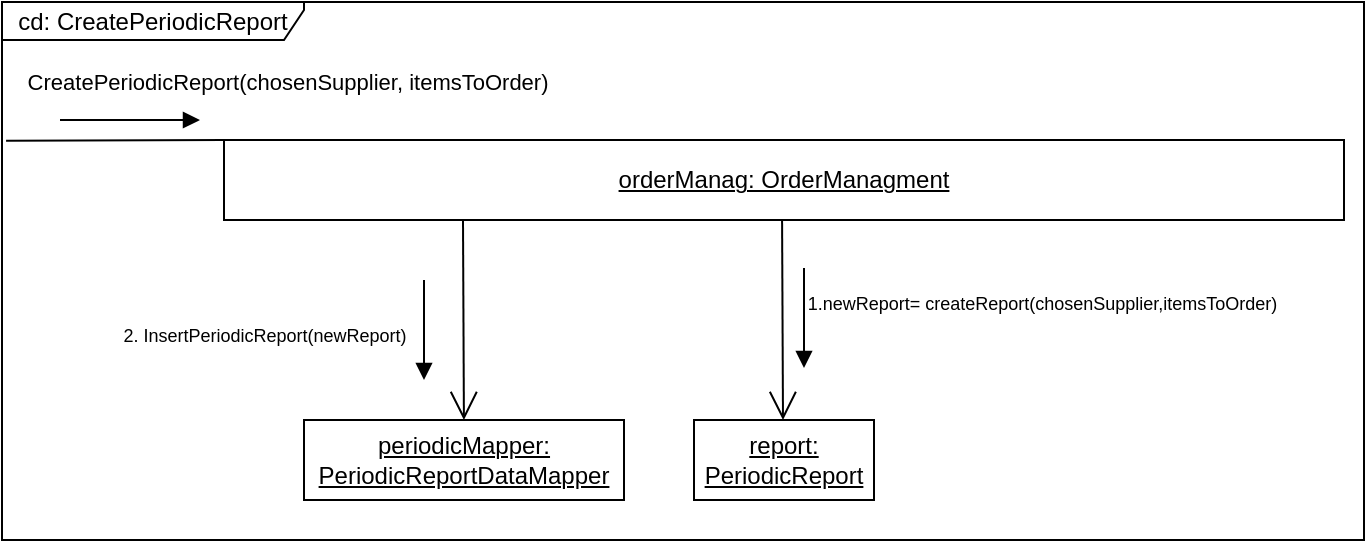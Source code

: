 <mxfile version="21.2.3" type="onedrive">
  <diagram name="Page-1" id="2YBvvXClWsGukQMizWep">
    <mxGraphModel grid="1" page="1" gridSize="10" guides="1" tooltips="1" connect="1" arrows="1" fold="1" pageScale="1" pageWidth="850" pageHeight="1100" math="0" shadow="0">
      <root>
        <mxCell id="0" />
        <mxCell id="1" parent="0" />
        <mxCell id="vbn1vjWYSr6YsiNQEqlZ-1" value="cd: CreatePeriodicReport" style="shape=umlFrame;whiteSpace=wrap;html=1;pointerEvents=0;width=151;height=19;" vertex="1" parent="1">
          <mxGeometry x="9" y="11" width="681" height="269" as="geometry" />
        </mxCell>
        <mxCell id="vbn1vjWYSr6YsiNQEqlZ-34" style="edgeStyle=none;rounded=0;orthogonalLoop=1;jettySize=auto;html=1;exitX=0.003;exitY=0.258;exitDx=0;exitDy=0;endArrow=none;endFill=0;entryX=0;entryY=0;entryDx=0;entryDy=0;exitPerimeter=0;" edge="1" parent="1" source="vbn1vjWYSr6YsiNQEqlZ-1" target="vbn1vjWYSr6YsiNQEqlZ-33">
          <mxGeometry relative="1" as="geometry">
            <mxPoint x="190" y="101" as="sourcePoint" />
          </mxGeometry>
        </mxCell>
        <mxCell id="vbn1vjWYSr6YsiNQEqlZ-33" value="&lt;u&gt;orderManag: OrderManagment&lt;/u&gt;" style="html=1;whiteSpace=wrap;" vertex="1" parent="1">
          <mxGeometry x="120" y="80" width="560" height="40" as="geometry" />
        </mxCell>
        <mxCell id="vbn1vjWYSr6YsiNQEqlZ-38" value="&amp;nbsp;CreatePeriodicReport(chosenSupplier, itemsToOrder)" style="html=1;verticalAlign=bottom;endArrow=block;edgeStyle=orthogonalEdgeStyle;elbow=vertical;strokeColor=default;curved=1;shadow=0;" edge="1" parent="1">
          <mxGeometry x="1" y="43" width="80" relative="1" as="geometry">
            <mxPoint x="38" y="70" as="sourcePoint" />
            <mxPoint x="108" y="70" as="targetPoint" />
            <mxPoint x="42" y="33" as="offset" />
          </mxGeometry>
        </mxCell>
        <mxCell id="b_EOlRfTBCnej66tszE1-6" value="&lt;u&gt;report: PeriodicReport&lt;/u&gt;" style="html=1;whiteSpace=wrap;" vertex="1" parent="1">
          <mxGeometry x="355" y="220" width="90" height="40" as="geometry" />
        </mxCell>
        <mxCell id="b_EOlRfTBCnej66tszE1-7" value="&lt;font style=&quot;font-size: 9px;&quot;&gt;1.newReport= createReport(chosenSupplier,itemsToOrder)&amp;nbsp;&lt;br&gt;&lt;/font&gt;" style="html=1;verticalAlign=bottom;endArrow=block;edgeStyle=elbowEdgeStyle;elbow=vertical;curved=0;rounded=0;" edge="1" parent="1">
          <mxGeometry x="0.4" y="120" width="80" relative="1" as="geometry">
            <mxPoint x="410" y="174" as="sourcePoint" />
            <mxPoint x="410" y="194" as="targetPoint" />
            <mxPoint as="offset" />
            <Array as="points">
              <mxPoint x="410" y="144" />
            </Array>
          </mxGeometry>
        </mxCell>
        <mxCell id="32PVf8lMRdH4sY9uikPj-1" value="" style="endArrow=open;endFill=1;endSize=12;html=1;rounded=0;entryX=0.25;entryY=0;entryDx=0;entryDy=0;exitX=0.459;exitY=1;exitDx=0;exitDy=0;exitPerimeter=0;" edge="1" parent="1">
          <mxGeometry width="160" relative="1" as="geometry">
            <mxPoint x="399.04" y="120" as="sourcePoint" />
            <mxPoint x="399.5" y="220" as="targetPoint" />
          </mxGeometry>
        </mxCell>
        <mxCell id="Y1nWzb2OeHVHY92bKyir-1" value="&lt;u&gt;periodicMapper:&lt;br&gt;PeriodicReportDataMapper&lt;br&gt;&lt;/u&gt;" style="html=1;whiteSpace=wrap;" vertex="1" parent="1">
          <mxGeometry x="160" y="220" width="160" height="40" as="geometry" />
        </mxCell>
        <mxCell id="Y1nWzb2OeHVHY92bKyir-2" value="&lt;font style=&quot;font-size: 9px;&quot;&gt;2. InsertPeriodicReport(newReport)&lt;br&gt;&lt;/font&gt;" style="html=1;verticalAlign=bottom;endArrow=block;edgeStyle=elbowEdgeStyle;elbow=vertical;curved=0;rounded=0;" edge="1" parent="1">
          <mxGeometry x="0.65" y="-80" width="80" relative="1" as="geometry">
            <mxPoint x="220" y="180" as="sourcePoint" />
            <mxPoint x="220" y="200" as="targetPoint" />
            <mxPoint as="offset" />
            <Array as="points">
              <mxPoint x="220" y="150" />
            </Array>
          </mxGeometry>
        </mxCell>
        <mxCell id="Y1nWzb2OeHVHY92bKyir-3" value="" style="endArrow=open;endFill=1;endSize=12;html=1;rounded=0;entryX=0.25;entryY=0;entryDx=0;entryDy=0;exitX=0.459;exitY=1;exitDx=0;exitDy=0;exitPerimeter=0;" edge="1" parent="1">
          <mxGeometry width="160" relative="1" as="geometry">
            <mxPoint x="239.5" y="120" as="sourcePoint" />
            <mxPoint x="239.96" y="220" as="targetPoint" />
          </mxGeometry>
        </mxCell>
      </root>
    </mxGraphModel>
  </diagram>
</mxfile>
